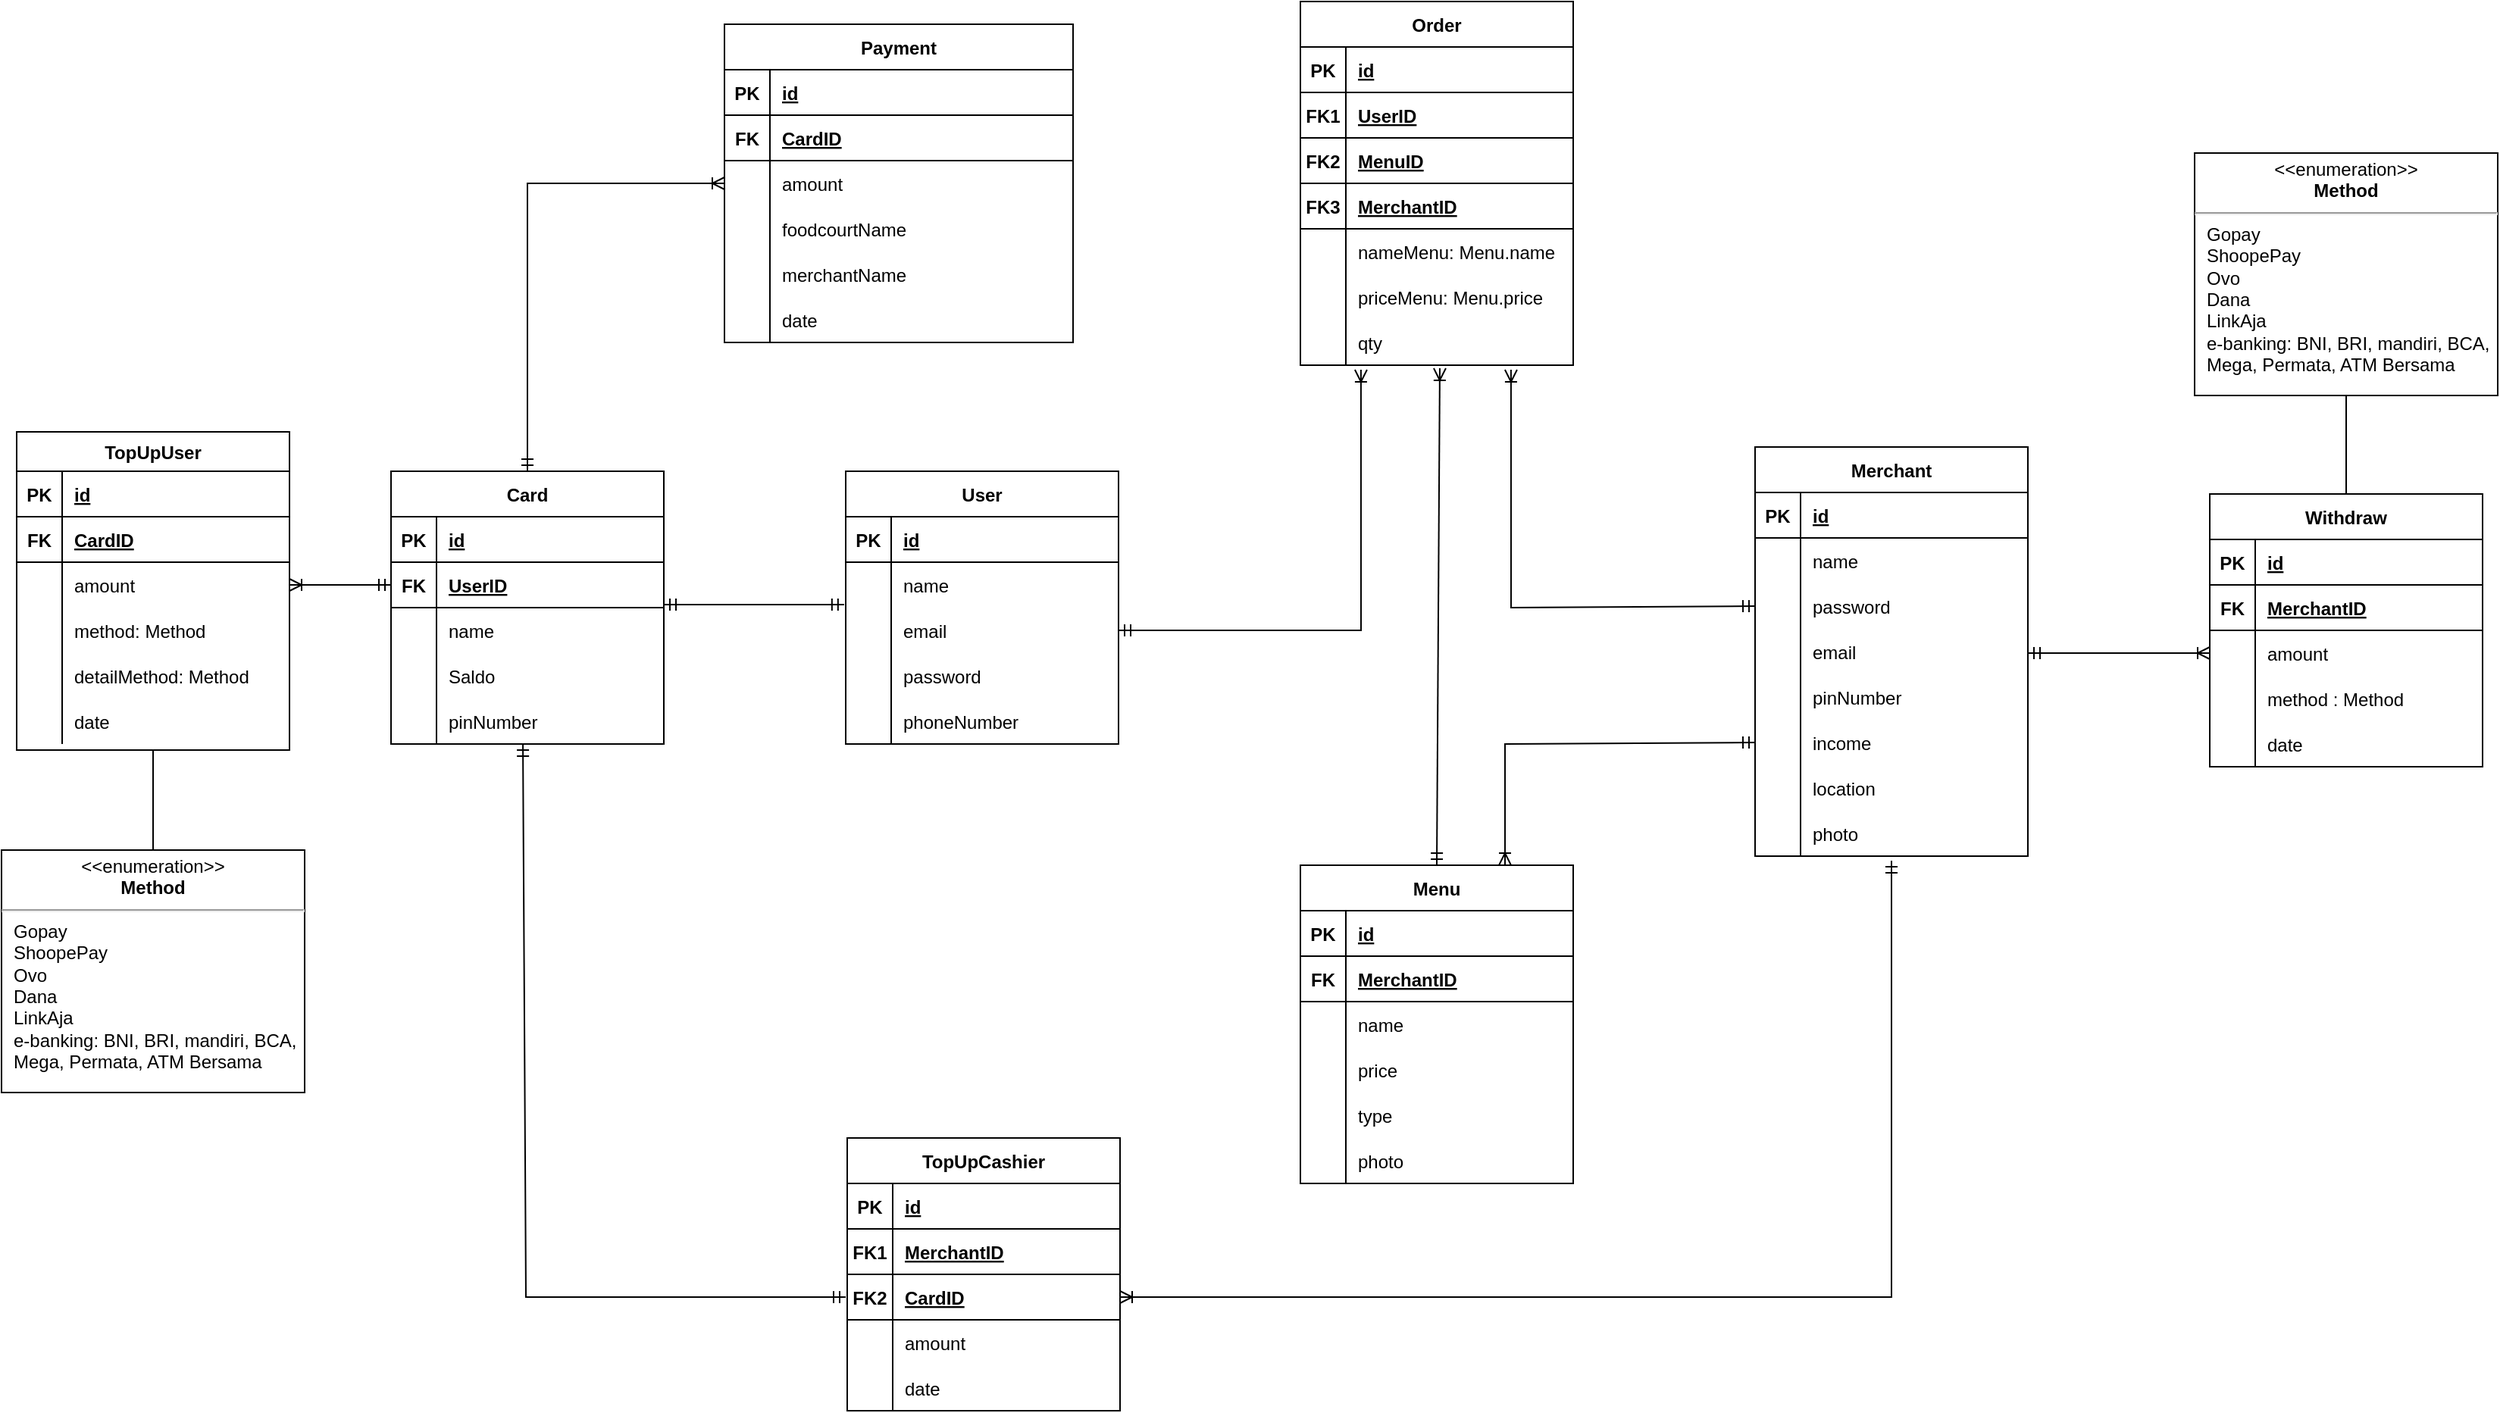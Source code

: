 <mxfile version="20.3.0" type="device"><diagram id="R2lEEEUBdFMjLlhIrx00" name="erd"><mxGraphModel dx="868" dy="1668" grid="1" gridSize="10" guides="1" tooltips="1" connect="1" arrows="1" fold="1" page="1" pageScale="1" pageWidth="850" pageHeight="1100" math="0" shadow="0" extFonts="Permanent Marker^https://fonts.googleapis.com/css?family=Permanent+Marker"><root><mxCell id="0"/><mxCell id="1" parent="0"/><mxCell id="FqCmhWOtI6CmxMC9I2Kz-1" value="Card" style="shape=table;startSize=30;container=1;collapsible=1;childLayout=tableLayout;fixedRows=1;rowLines=0;fontStyle=1;align=center;resizeLast=1;" parent="1" vertex="1"><mxGeometry x="390" y="190" width="180" height="180" as="geometry"/></mxCell><mxCell id="FqCmhWOtI6CmxMC9I2Kz-2" value="" style="shape=tableRow;horizontal=0;startSize=0;swimlaneHead=0;swimlaneBody=0;fillColor=none;collapsible=0;dropTarget=0;points=[[0,0.5],[1,0.5]];portConstraint=eastwest;top=0;left=0;right=0;bottom=1;" parent="FqCmhWOtI6CmxMC9I2Kz-1" vertex="1"><mxGeometry y="30" width="180" height="30" as="geometry"/></mxCell><mxCell id="FqCmhWOtI6CmxMC9I2Kz-3" value="PK" style="shape=partialRectangle;connectable=0;fillColor=none;top=0;left=0;bottom=0;right=0;fontStyle=1;overflow=hidden;" parent="FqCmhWOtI6CmxMC9I2Kz-2" vertex="1"><mxGeometry width="30" height="30" as="geometry"><mxRectangle width="30" height="30" as="alternateBounds"/></mxGeometry></mxCell><mxCell id="FqCmhWOtI6CmxMC9I2Kz-4" value="id" style="shape=partialRectangle;connectable=0;fillColor=none;top=0;left=0;bottom=0;right=0;align=left;spacingLeft=6;fontStyle=5;overflow=hidden;" parent="FqCmhWOtI6CmxMC9I2Kz-2" vertex="1"><mxGeometry x="30" width="150" height="30" as="geometry"><mxRectangle width="150" height="30" as="alternateBounds"/></mxGeometry></mxCell><mxCell id="FqCmhWOtI6CmxMC9I2Kz-14" value="" style="shape=tableRow;horizontal=0;startSize=0;swimlaneHead=0;swimlaneBody=0;fillColor=none;collapsible=0;dropTarget=0;points=[[0,0.5],[1,0.5]];portConstraint=eastwest;top=0;left=0;right=0;bottom=1;" parent="FqCmhWOtI6CmxMC9I2Kz-1" vertex="1"><mxGeometry y="60" width="180" height="30" as="geometry"/></mxCell><mxCell id="FqCmhWOtI6CmxMC9I2Kz-15" value="FK" style="shape=partialRectangle;connectable=0;fillColor=none;top=0;left=0;bottom=0;right=0;fontStyle=1;overflow=hidden;" parent="FqCmhWOtI6CmxMC9I2Kz-14" vertex="1"><mxGeometry width="30" height="30" as="geometry"><mxRectangle width="30" height="30" as="alternateBounds"/></mxGeometry></mxCell><mxCell id="FqCmhWOtI6CmxMC9I2Kz-16" value="UserID" style="shape=partialRectangle;connectable=0;fillColor=none;top=0;left=0;bottom=0;right=0;align=left;spacingLeft=6;fontStyle=5;overflow=hidden;" parent="FqCmhWOtI6CmxMC9I2Kz-14" vertex="1"><mxGeometry x="30" width="150" height="30" as="geometry"><mxRectangle width="150" height="30" as="alternateBounds"/></mxGeometry></mxCell><mxCell id="FqCmhWOtI6CmxMC9I2Kz-5" value="" style="shape=tableRow;horizontal=0;startSize=0;swimlaneHead=0;swimlaneBody=0;fillColor=none;collapsible=0;dropTarget=0;points=[[0,0.5],[1,0.5]];portConstraint=eastwest;top=0;left=0;right=0;bottom=0;" parent="FqCmhWOtI6CmxMC9I2Kz-1" vertex="1"><mxGeometry y="90" width="180" height="30" as="geometry"/></mxCell><mxCell id="FqCmhWOtI6CmxMC9I2Kz-6" value="" style="shape=partialRectangle;connectable=0;fillColor=none;top=0;left=0;bottom=0;right=0;editable=1;overflow=hidden;" parent="FqCmhWOtI6CmxMC9I2Kz-5" vertex="1"><mxGeometry width="30" height="30" as="geometry"><mxRectangle width="30" height="30" as="alternateBounds"/></mxGeometry></mxCell><mxCell id="FqCmhWOtI6CmxMC9I2Kz-7" value="name" style="shape=partialRectangle;connectable=0;fillColor=none;top=0;left=0;bottom=0;right=0;align=left;spacingLeft=6;overflow=hidden;" parent="FqCmhWOtI6CmxMC9I2Kz-5" vertex="1"><mxGeometry x="30" width="150" height="30" as="geometry"><mxRectangle width="150" height="30" as="alternateBounds"/></mxGeometry></mxCell><mxCell id="FqCmhWOtI6CmxMC9I2Kz-8" value="" style="shape=tableRow;horizontal=0;startSize=0;swimlaneHead=0;swimlaneBody=0;fillColor=none;collapsible=0;dropTarget=0;points=[[0,0.5],[1,0.5]];portConstraint=eastwest;top=0;left=0;right=0;bottom=0;" parent="FqCmhWOtI6CmxMC9I2Kz-1" vertex="1"><mxGeometry y="120" width="180" height="30" as="geometry"/></mxCell><mxCell id="FqCmhWOtI6CmxMC9I2Kz-9" value="" style="shape=partialRectangle;connectable=0;fillColor=none;top=0;left=0;bottom=0;right=0;editable=1;overflow=hidden;" parent="FqCmhWOtI6CmxMC9I2Kz-8" vertex="1"><mxGeometry width="30" height="30" as="geometry"><mxRectangle width="30" height="30" as="alternateBounds"/></mxGeometry></mxCell><mxCell id="FqCmhWOtI6CmxMC9I2Kz-10" value="Saldo" style="shape=partialRectangle;connectable=0;fillColor=none;top=0;left=0;bottom=0;right=0;align=left;spacingLeft=6;overflow=hidden;" parent="FqCmhWOtI6CmxMC9I2Kz-8" vertex="1"><mxGeometry x="30" width="150" height="30" as="geometry"><mxRectangle width="150" height="30" as="alternateBounds"/></mxGeometry></mxCell><mxCell id="FqCmhWOtI6CmxMC9I2Kz-11" value="" style="shape=tableRow;horizontal=0;startSize=0;swimlaneHead=0;swimlaneBody=0;fillColor=none;collapsible=0;dropTarget=0;points=[[0,0.5],[1,0.5]];portConstraint=eastwest;top=0;left=0;right=0;bottom=0;" parent="FqCmhWOtI6CmxMC9I2Kz-1" vertex="1"><mxGeometry y="150" width="180" height="30" as="geometry"/></mxCell><mxCell id="FqCmhWOtI6CmxMC9I2Kz-12" value="" style="shape=partialRectangle;connectable=0;fillColor=none;top=0;left=0;bottom=0;right=0;editable=1;overflow=hidden;" parent="FqCmhWOtI6CmxMC9I2Kz-11" vertex="1"><mxGeometry width="30" height="30" as="geometry"><mxRectangle width="30" height="30" as="alternateBounds"/></mxGeometry></mxCell><mxCell id="FqCmhWOtI6CmxMC9I2Kz-13" value="pinNumber" style="shape=partialRectangle;connectable=0;fillColor=none;top=0;left=0;bottom=0;right=0;align=left;spacingLeft=6;overflow=hidden;" parent="FqCmhWOtI6CmxMC9I2Kz-11" vertex="1"><mxGeometry x="30" width="150" height="30" as="geometry"><mxRectangle width="150" height="30" as="alternateBounds"/></mxGeometry></mxCell><mxCell id="FqCmhWOtI6CmxMC9I2Kz-17" value="User" style="shape=table;startSize=30;container=1;collapsible=1;childLayout=tableLayout;fixedRows=1;rowLines=0;fontStyle=1;align=center;resizeLast=1;" parent="1" vertex="1"><mxGeometry x="690" y="190" width="180" height="180" as="geometry"/></mxCell><mxCell id="FqCmhWOtI6CmxMC9I2Kz-18" value="" style="shape=tableRow;horizontal=0;startSize=0;swimlaneHead=0;swimlaneBody=0;fillColor=none;collapsible=0;dropTarget=0;points=[[0,0.5],[1,0.5]];portConstraint=eastwest;top=0;left=0;right=0;bottom=1;" parent="FqCmhWOtI6CmxMC9I2Kz-17" vertex="1"><mxGeometry y="30" width="180" height="30" as="geometry"/></mxCell><mxCell id="FqCmhWOtI6CmxMC9I2Kz-19" value="PK" style="shape=partialRectangle;connectable=0;fillColor=none;top=0;left=0;bottom=0;right=0;fontStyle=1;overflow=hidden;" parent="FqCmhWOtI6CmxMC9I2Kz-18" vertex="1"><mxGeometry width="30" height="30" as="geometry"><mxRectangle width="30" height="30" as="alternateBounds"/></mxGeometry></mxCell><mxCell id="FqCmhWOtI6CmxMC9I2Kz-20" value="id" style="shape=partialRectangle;connectable=0;fillColor=none;top=0;left=0;bottom=0;right=0;align=left;spacingLeft=6;fontStyle=5;overflow=hidden;" parent="FqCmhWOtI6CmxMC9I2Kz-18" vertex="1"><mxGeometry x="30" width="150" height="30" as="geometry"><mxRectangle width="150" height="30" as="alternateBounds"/></mxGeometry></mxCell><mxCell id="FqCmhWOtI6CmxMC9I2Kz-21" value="" style="shape=tableRow;horizontal=0;startSize=0;swimlaneHead=0;swimlaneBody=0;fillColor=none;collapsible=0;dropTarget=0;points=[[0,0.5],[1,0.5]];portConstraint=eastwest;top=0;left=0;right=0;bottom=0;" parent="FqCmhWOtI6CmxMC9I2Kz-17" vertex="1"><mxGeometry y="60" width="180" height="30" as="geometry"/></mxCell><mxCell id="FqCmhWOtI6CmxMC9I2Kz-22" value="" style="shape=partialRectangle;connectable=0;fillColor=none;top=0;left=0;bottom=0;right=0;editable=1;overflow=hidden;" parent="FqCmhWOtI6CmxMC9I2Kz-21" vertex="1"><mxGeometry width="30" height="30" as="geometry"><mxRectangle width="30" height="30" as="alternateBounds"/></mxGeometry></mxCell><mxCell id="FqCmhWOtI6CmxMC9I2Kz-23" value="name" style="shape=partialRectangle;connectable=0;fillColor=none;top=0;left=0;bottom=0;right=0;align=left;spacingLeft=6;overflow=hidden;" parent="FqCmhWOtI6CmxMC9I2Kz-21" vertex="1"><mxGeometry x="30" width="150" height="30" as="geometry"><mxRectangle width="150" height="30" as="alternateBounds"/></mxGeometry></mxCell><mxCell id="FqCmhWOtI6CmxMC9I2Kz-24" value="" style="shape=tableRow;horizontal=0;startSize=0;swimlaneHead=0;swimlaneBody=0;fillColor=none;collapsible=0;dropTarget=0;points=[[0,0.5],[1,0.5]];portConstraint=eastwest;top=0;left=0;right=0;bottom=0;" parent="FqCmhWOtI6CmxMC9I2Kz-17" vertex="1"><mxGeometry y="90" width="180" height="30" as="geometry"/></mxCell><mxCell id="FqCmhWOtI6CmxMC9I2Kz-25" value="" style="shape=partialRectangle;connectable=0;fillColor=none;top=0;left=0;bottom=0;right=0;editable=1;overflow=hidden;" parent="FqCmhWOtI6CmxMC9I2Kz-24" vertex="1"><mxGeometry width="30" height="30" as="geometry"><mxRectangle width="30" height="30" as="alternateBounds"/></mxGeometry></mxCell><mxCell id="FqCmhWOtI6CmxMC9I2Kz-26" value="email" style="shape=partialRectangle;connectable=0;fillColor=none;top=0;left=0;bottom=0;right=0;align=left;spacingLeft=6;overflow=hidden;" parent="FqCmhWOtI6CmxMC9I2Kz-24" vertex="1"><mxGeometry x="30" width="150" height="30" as="geometry"><mxRectangle width="150" height="30" as="alternateBounds"/></mxGeometry></mxCell><mxCell id="FqCmhWOtI6CmxMC9I2Kz-27" value="" style="shape=tableRow;horizontal=0;startSize=0;swimlaneHead=0;swimlaneBody=0;fillColor=none;collapsible=0;dropTarget=0;points=[[0,0.5],[1,0.5]];portConstraint=eastwest;top=0;left=0;right=0;bottom=0;" parent="FqCmhWOtI6CmxMC9I2Kz-17" vertex="1"><mxGeometry y="120" width="180" height="30" as="geometry"/></mxCell><mxCell id="FqCmhWOtI6CmxMC9I2Kz-28" value="" style="shape=partialRectangle;connectable=0;fillColor=none;top=0;left=0;bottom=0;right=0;editable=1;overflow=hidden;" parent="FqCmhWOtI6CmxMC9I2Kz-27" vertex="1"><mxGeometry width="30" height="30" as="geometry"><mxRectangle width="30" height="30" as="alternateBounds"/></mxGeometry></mxCell><mxCell id="FqCmhWOtI6CmxMC9I2Kz-29" value="password" style="shape=partialRectangle;connectable=0;fillColor=none;top=0;left=0;bottom=0;right=0;align=left;spacingLeft=6;overflow=hidden;" parent="FqCmhWOtI6CmxMC9I2Kz-27" vertex="1"><mxGeometry x="30" width="150" height="30" as="geometry"><mxRectangle width="150" height="30" as="alternateBounds"/></mxGeometry></mxCell><mxCell id="FqCmhWOtI6CmxMC9I2Kz-30" value="" style="shape=tableRow;horizontal=0;startSize=0;swimlaneHead=0;swimlaneBody=0;fillColor=none;collapsible=0;dropTarget=0;points=[[0,0.5],[1,0.5]];portConstraint=eastwest;top=0;left=0;right=0;bottom=0;" parent="FqCmhWOtI6CmxMC9I2Kz-17" vertex="1"><mxGeometry y="150" width="180" height="30" as="geometry"/></mxCell><mxCell id="FqCmhWOtI6CmxMC9I2Kz-31" value="" style="shape=partialRectangle;connectable=0;fillColor=none;top=0;left=0;bottom=0;right=0;editable=1;overflow=hidden;" parent="FqCmhWOtI6CmxMC9I2Kz-30" vertex="1"><mxGeometry width="30" height="30" as="geometry"><mxRectangle width="30" height="30" as="alternateBounds"/></mxGeometry></mxCell><mxCell id="FqCmhWOtI6CmxMC9I2Kz-32" value="phoneNumber" style="shape=partialRectangle;connectable=0;fillColor=none;top=0;left=0;bottom=0;right=0;align=left;spacingLeft=6;overflow=hidden;" parent="FqCmhWOtI6CmxMC9I2Kz-30" vertex="1"><mxGeometry x="30" width="150" height="30" as="geometry"><mxRectangle width="150" height="30" as="alternateBounds"/></mxGeometry></mxCell><mxCell id="FqCmhWOtI6CmxMC9I2Kz-33" value="TopUpUser" style="shape=table;startSize=26;container=1;collapsible=1;childLayout=tableLayout;fixedRows=1;rowLines=0;fontStyle=1;align=center;resizeLast=1;" parent="1" vertex="1"><mxGeometry x="143" y="164" width="180" height="210" as="geometry"/></mxCell><mxCell id="FqCmhWOtI6CmxMC9I2Kz-34" value="" style="shape=tableRow;horizontal=0;startSize=0;swimlaneHead=0;swimlaneBody=0;fillColor=none;collapsible=0;dropTarget=0;points=[[0,0.5],[1,0.5]];portConstraint=eastwest;top=0;left=0;right=0;bottom=1;" parent="FqCmhWOtI6CmxMC9I2Kz-33" vertex="1"><mxGeometry y="26" width="180" height="30" as="geometry"/></mxCell><mxCell id="FqCmhWOtI6CmxMC9I2Kz-35" value="PK" style="shape=partialRectangle;connectable=0;fillColor=none;top=0;left=0;bottom=0;right=0;fontStyle=1;overflow=hidden;" parent="FqCmhWOtI6CmxMC9I2Kz-34" vertex="1"><mxGeometry width="30" height="30" as="geometry"><mxRectangle width="30" height="30" as="alternateBounds"/></mxGeometry></mxCell><mxCell id="FqCmhWOtI6CmxMC9I2Kz-36" value="id" style="shape=partialRectangle;connectable=0;fillColor=none;top=0;left=0;bottom=0;right=0;align=left;spacingLeft=6;fontStyle=5;overflow=hidden;" parent="FqCmhWOtI6CmxMC9I2Kz-34" vertex="1"><mxGeometry x="30" width="150" height="30" as="geometry"><mxRectangle width="150" height="30" as="alternateBounds"/></mxGeometry></mxCell><mxCell id="FqCmhWOtI6CmxMC9I2Kz-37" value="" style="shape=tableRow;horizontal=0;startSize=0;swimlaneHead=0;swimlaneBody=0;fillColor=none;collapsible=0;dropTarget=0;points=[[0,0.5],[1,0.5]];portConstraint=eastwest;top=0;left=0;right=0;bottom=1;" parent="FqCmhWOtI6CmxMC9I2Kz-33" vertex="1"><mxGeometry y="56" width="180" height="30" as="geometry"/></mxCell><mxCell id="FqCmhWOtI6CmxMC9I2Kz-38" value="FK" style="shape=partialRectangle;connectable=0;fillColor=none;top=0;left=0;bottom=0;right=0;fontStyle=1;overflow=hidden;" parent="FqCmhWOtI6CmxMC9I2Kz-37" vertex="1"><mxGeometry width="30" height="30" as="geometry"><mxRectangle width="30" height="30" as="alternateBounds"/></mxGeometry></mxCell><mxCell id="FqCmhWOtI6CmxMC9I2Kz-39" value="CardID" style="shape=partialRectangle;connectable=0;fillColor=none;top=0;left=0;bottom=0;right=0;align=left;spacingLeft=6;fontStyle=5;overflow=hidden;" parent="FqCmhWOtI6CmxMC9I2Kz-37" vertex="1"><mxGeometry x="30" width="150" height="30" as="geometry"><mxRectangle width="150" height="30" as="alternateBounds"/></mxGeometry></mxCell><mxCell id="FqCmhWOtI6CmxMC9I2Kz-40" value="" style="shape=tableRow;horizontal=0;startSize=0;swimlaneHead=0;swimlaneBody=0;fillColor=none;collapsible=0;dropTarget=0;points=[[0,0.5],[1,0.5]];portConstraint=eastwest;top=0;left=0;right=0;bottom=0;" parent="FqCmhWOtI6CmxMC9I2Kz-33" vertex="1"><mxGeometry y="86" width="180" height="30" as="geometry"/></mxCell><mxCell id="FqCmhWOtI6CmxMC9I2Kz-41" value="" style="shape=partialRectangle;connectable=0;fillColor=none;top=0;left=0;bottom=0;right=0;editable=1;overflow=hidden;" parent="FqCmhWOtI6CmxMC9I2Kz-40" vertex="1"><mxGeometry width="30" height="30" as="geometry"><mxRectangle width="30" height="30" as="alternateBounds"/></mxGeometry></mxCell><mxCell id="FqCmhWOtI6CmxMC9I2Kz-42" value="amount" style="shape=partialRectangle;connectable=0;fillColor=none;top=0;left=0;bottom=0;right=0;align=left;spacingLeft=6;overflow=hidden;" parent="FqCmhWOtI6CmxMC9I2Kz-40" vertex="1"><mxGeometry x="30" width="150" height="30" as="geometry"><mxRectangle width="150" height="30" as="alternateBounds"/></mxGeometry></mxCell><mxCell id="FqCmhWOtI6CmxMC9I2Kz-43" value="" style="shape=tableRow;horizontal=0;startSize=0;swimlaneHead=0;swimlaneBody=0;fillColor=none;collapsible=0;dropTarget=0;points=[[0,0.5],[1,0.5]];portConstraint=eastwest;top=0;left=0;right=0;bottom=0;" parent="FqCmhWOtI6CmxMC9I2Kz-33" vertex="1"><mxGeometry y="116" width="180" height="30" as="geometry"/></mxCell><mxCell id="FqCmhWOtI6CmxMC9I2Kz-44" value="" style="shape=partialRectangle;connectable=0;fillColor=none;top=0;left=0;bottom=0;right=0;editable=1;overflow=hidden;" parent="FqCmhWOtI6CmxMC9I2Kz-43" vertex="1"><mxGeometry width="30" height="30" as="geometry"><mxRectangle width="30" height="30" as="alternateBounds"/></mxGeometry></mxCell><mxCell id="FqCmhWOtI6CmxMC9I2Kz-45" value="method: Method" style="shape=partialRectangle;connectable=0;fillColor=none;top=0;left=0;bottom=0;right=0;align=left;spacingLeft=6;overflow=hidden;" parent="FqCmhWOtI6CmxMC9I2Kz-43" vertex="1"><mxGeometry x="30" width="150" height="30" as="geometry"><mxRectangle width="150" height="30" as="alternateBounds"/></mxGeometry></mxCell><mxCell id="FqCmhWOtI6CmxMC9I2Kz-46" value="" style="shape=tableRow;horizontal=0;startSize=0;swimlaneHead=0;swimlaneBody=0;fillColor=none;collapsible=0;dropTarget=0;points=[[0,0.5],[1,0.5]];portConstraint=eastwest;top=0;left=0;right=0;bottom=0;" parent="FqCmhWOtI6CmxMC9I2Kz-33" vertex="1"><mxGeometry y="146" width="180" height="30" as="geometry"/></mxCell><mxCell id="FqCmhWOtI6CmxMC9I2Kz-47" value="" style="shape=partialRectangle;connectable=0;fillColor=none;top=0;left=0;bottom=0;right=0;editable=1;overflow=hidden;" parent="FqCmhWOtI6CmxMC9I2Kz-46" vertex="1"><mxGeometry width="30" height="30" as="geometry"><mxRectangle width="30" height="30" as="alternateBounds"/></mxGeometry></mxCell><mxCell id="FqCmhWOtI6CmxMC9I2Kz-48" value="detailMethod: Method" style="shape=partialRectangle;connectable=0;fillColor=none;top=0;left=0;bottom=0;right=0;align=left;spacingLeft=6;overflow=hidden;" parent="FqCmhWOtI6CmxMC9I2Kz-46" vertex="1"><mxGeometry x="30" width="150" height="30" as="geometry"><mxRectangle width="150" height="30" as="alternateBounds"/></mxGeometry></mxCell><mxCell id="FqCmhWOtI6CmxMC9I2Kz-49" value="" style="shape=tableRow;horizontal=0;startSize=0;swimlaneHead=0;swimlaneBody=0;fillColor=none;collapsible=0;dropTarget=0;points=[[0,0.5],[1,0.5]];portConstraint=eastwest;top=0;left=0;right=0;bottom=0;" parent="FqCmhWOtI6CmxMC9I2Kz-33" vertex="1"><mxGeometry y="176" width="180" height="30" as="geometry"/></mxCell><mxCell id="FqCmhWOtI6CmxMC9I2Kz-50" value="" style="shape=partialRectangle;connectable=0;fillColor=none;top=0;left=0;bottom=0;right=0;editable=1;overflow=hidden;" parent="FqCmhWOtI6CmxMC9I2Kz-49" vertex="1"><mxGeometry width="30" height="30" as="geometry"><mxRectangle width="30" height="30" as="alternateBounds"/></mxGeometry></mxCell><mxCell id="FqCmhWOtI6CmxMC9I2Kz-51" value="date" style="shape=partialRectangle;connectable=0;fillColor=none;top=0;left=0;bottom=0;right=0;align=left;spacingLeft=6;overflow=hidden;" parent="FqCmhWOtI6CmxMC9I2Kz-49" vertex="1"><mxGeometry x="30" width="150" height="30" as="geometry"><mxRectangle width="150" height="30" as="alternateBounds"/></mxGeometry></mxCell><mxCell id="FqCmhWOtI6CmxMC9I2Kz-52" value="Payment" style="shape=table;startSize=30;container=1;collapsible=1;childLayout=tableLayout;fixedRows=1;rowLines=0;fontStyle=1;align=center;resizeLast=1;" parent="1" vertex="1"><mxGeometry x="610" y="-105" width="230" height="210" as="geometry"/></mxCell><mxCell id="FqCmhWOtI6CmxMC9I2Kz-53" value="" style="shape=tableRow;horizontal=0;startSize=0;swimlaneHead=0;swimlaneBody=0;fillColor=none;collapsible=0;dropTarget=0;points=[[0,0.5],[1,0.5]];portConstraint=eastwest;top=0;left=0;right=0;bottom=1;" parent="FqCmhWOtI6CmxMC9I2Kz-52" vertex="1"><mxGeometry y="30" width="230" height="30" as="geometry"/></mxCell><mxCell id="FqCmhWOtI6CmxMC9I2Kz-54" value="PK" style="shape=partialRectangle;connectable=0;fillColor=none;top=0;left=0;bottom=0;right=0;fontStyle=1;overflow=hidden;" parent="FqCmhWOtI6CmxMC9I2Kz-53" vertex="1"><mxGeometry width="30" height="30" as="geometry"><mxRectangle width="30" height="30" as="alternateBounds"/></mxGeometry></mxCell><mxCell id="FqCmhWOtI6CmxMC9I2Kz-55" value="id" style="shape=partialRectangle;connectable=0;fillColor=none;top=0;left=0;bottom=0;right=0;align=left;spacingLeft=6;fontStyle=5;overflow=hidden;" parent="FqCmhWOtI6CmxMC9I2Kz-53" vertex="1"><mxGeometry x="30" width="200" height="30" as="geometry"><mxRectangle width="200" height="30" as="alternateBounds"/></mxGeometry></mxCell><mxCell id="FqCmhWOtI6CmxMC9I2Kz-56" value="" style="shape=tableRow;horizontal=0;startSize=0;swimlaneHead=0;swimlaneBody=0;fillColor=none;collapsible=0;dropTarget=0;points=[[0,0.5],[1,0.5]];portConstraint=eastwest;top=0;left=0;right=0;bottom=1;" parent="FqCmhWOtI6CmxMC9I2Kz-52" vertex="1"><mxGeometry y="60" width="230" height="30" as="geometry"/></mxCell><mxCell id="FqCmhWOtI6CmxMC9I2Kz-57" value="FK" style="shape=partialRectangle;connectable=0;fillColor=none;top=0;left=0;bottom=0;right=0;fontStyle=1;overflow=hidden;" parent="FqCmhWOtI6CmxMC9I2Kz-56" vertex="1"><mxGeometry width="30" height="30" as="geometry"><mxRectangle width="30" height="30" as="alternateBounds"/></mxGeometry></mxCell><mxCell id="FqCmhWOtI6CmxMC9I2Kz-58" value="CardID" style="shape=partialRectangle;connectable=0;fillColor=none;top=0;left=0;bottom=0;right=0;align=left;spacingLeft=6;fontStyle=5;overflow=hidden;" parent="FqCmhWOtI6CmxMC9I2Kz-56" vertex="1"><mxGeometry x="30" width="200" height="30" as="geometry"><mxRectangle width="200" height="30" as="alternateBounds"/></mxGeometry></mxCell><mxCell id="FqCmhWOtI6CmxMC9I2Kz-59" value="" style="shape=tableRow;horizontal=0;startSize=0;swimlaneHead=0;swimlaneBody=0;fillColor=none;collapsible=0;dropTarget=0;points=[[0,0.5],[1,0.5]];portConstraint=eastwest;top=0;left=0;right=0;bottom=0;" parent="FqCmhWOtI6CmxMC9I2Kz-52" vertex="1"><mxGeometry y="90" width="230" height="30" as="geometry"/></mxCell><mxCell id="FqCmhWOtI6CmxMC9I2Kz-60" value="" style="shape=partialRectangle;connectable=0;fillColor=none;top=0;left=0;bottom=0;right=0;editable=1;overflow=hidden;" parent="FqCmhWOtI6CmxMC9I2Kz-59" vertex="1"><mxGeometry width="30" height="30" as="geometry"><mxRectangle width="30" height="30" as="alternateBounds"/></mxGeometry></mxCell><mxCell id="FqCmhWOtI6CmxMC9I2Kz-61" value="amount" style="shape=partialRectangle;connectable=0;fillColor=none;top=0;left=0;bottom=0;right=0;align=left;spacingLeft=6;overflow=hidden;" parent="FqCmhWOtI6CmxMC9I2Kz-59" vertex="1"><mxGeometry x="30" width="200" height="30" as="geometry"><mxRectangle width="200" height="30" as="alternateBounds"/></mxGeometry></mxCell><mxCell id="FqCmhWOtI6CmxMC9I2Kz-62" value="" style="shape=tableRow;horizontal=0;startSize=0;swimlaneHead=0;swimlaneBody=0;fillColor=none;collapsible=0;dropTarget=0;points=[[0,0.5],[1,0.5]];portConstraint=eastwest;top=0;left=0;right=0;bottom=0;" parent="FqCmhWOtI6CmxMC9I2Kz-52" vertex="1"><mxGeometry y="120" width="230" height="30" as="geometry"/></mxCell><mxCell id="FqCmhWOtI6CmxMC9I2Kz-63" value="" style="shape=partialRectangle;connectable=0;fillColor=none;top=0;left=0;bottom=0;right=0;editable=1;overflow=hidden;" parent="FqCmhWOtI6CmxMC9I2Kz-62" vertex="1"><mxGeometry width="30" height="30" as="geometry"><mxRectangle width="30" height="30" as="alternateBounds"/></mxGeometry></mxCell><mxCell id="FqCmhWOtI6CmxMC9I2Kz-64" value="foodcourtName" style="shape=partialRectangle;connectable=0;fillColor=none;top=0;left=0;bottom=0;right=0;align=left;spacingLeft=6;overflow=hidden;" parent="FqCmhWOtI6CmxMC9I2Kz-62" vertex="1"><mxGeometry x="30" width="200" height="30" as="geometry"><mxRectangle width="200" height="30" as="alternateBounds"/></mxGeometry></mxCell><mxCell id="FqCmhWOtI6CmxMC9I2Kz-65" value="" style="shape=tableRow;horizontal=0;startSize=0;swimlaneHead=0;swimlaneBody=0;fillColor=none;collapsible=0;dropTarget=0;points=[[0,0.5],[1,0.5]];portConstraint=eastwest;top=0;left=0;right=0;bottom=0;" parent="FqCmhWOtI6CmxMC9I2Kz-52" vertex="1"><mxGeometry y="150" width="230" height="30" as="geometry"/></mxCell><mxCell id="FqCmhWOtI6CmxMC9I2Kz-66" value="" style="shape=partialRectangle;connectable=0;fillColor=none;top=0;left=0;bottom=0;right=0;editable=1;overflow=hidden;" parent="FqCmhWOtI6CmxMC9I2Kz-65" vertex="1"><mxGeometry width="30" height="30" as="geometry"><mxRectangle width="30" height="30" as="alternateBounds"/></mxGeometry></mxCell><mxCell id="FqCmhWOtI6CmxMC9I2Kz-67" value="merchantName" style="shape=partialRectangle;connectable=0;fillColor=none;top=0;left=0;bottom=0;right=0;align=left;spacingLeft=6;overflow=hidden;" parent="FqCmhWOtI6CmxMC9I2Kz-65" vertex="1"><mxGeometry x="30" width="200" height="30" as="geometry"><mxRectangle width="200" height="30" as="alternateBounds"/></mxGeometry></mxCell><mxCell id="FqCmhWOtI6CmxMC9I2Kz-71" value="" style="shape=tableRow;horizontal=0;startSize=0;swimlaneHead=0;swimlaneBody=0;fillColor=none;collapsible=0;dropTarget=0;points=[[0,0.5],[1,0.5]];portConstraint=eastwest;top=0;left=0;right=0;bottom=0;" parent="FqCmhWOtI6CmxMC9I2Kz-52" vertex="1"><mxGeometry y="180" width="230" height="30" as="geometry"/></mxCell><mxCell id="FqCmhWOtI6CmxMC9I2Kz-72" value="" style="shape=partialRectangle;connectable=0;fillColor=none;top=0;left=0;bottom=0;right=0;editable=1;overflow=hidden;" parent="FqCmhWOtI6CmxMC9I2Kz-71" vertex="1"><mxGeometry width="30" height="30" as="geometry"><mxRectangle width="30" height="30" as="alternateBounds"/></mxGeometry></mxCell><mxCell id="FqCmhWOtI6CmxMC9I2Kz-73" value="date" style="shape=partialRectangle;connectable=0;fillColor=none;top=0;left=0;bottom=0;right=0;align=left;spacingLeft=6;overflow=hidden;" parent="FqCmhWOtI6CmxMC9I2Kz-71" vertex="1"><mxGeometry x="30" width="200" height="30" as="geometry"><mxRectangle width="200" height="30" as="alternateBounds"/></mxGeometry></mxCell><mxCell id="FqCmhWOtI6CmxMC9I2Kz-74" value="Menu" style="shape=table;startSize=30;container=1;collapsible=1;childLayout=tableLayout;fixedRows=1;rowLines=0;fontStyle=1;align=center;resizeLast=1;" parent="1" vertex="1"><mxGeometry x="990" y="450" width="180" height="210" as="geometry"/></mxCell><mxCell id="FqCmhWOtI6CmxMC9I2Kz-75" value="" style="shape=tableRow;horizontal=0;startSize=0;swimlaneHead=0;swimlaneBody=0;fillColor=none;collapsible=0;dropTarget=0;points=[[0,0.5],[1,0.5]];portConstraint=eastwest;top=0;left=0;right=0;bottom=1;" parent="FqCmhWOtI6CmxMC9I2Kz-74" vertex="1"><mxGeometry y="30" width="180" height="30" as="geometry"/></mxCell><mxCell id="FqCmhWOtI6CmxMC9I2Kz-76" value="PK" style="shape=partialRectangle;connectable=0;fillColor=none;top=0;left=0;bottom=0;right=0;fontStyle=1;overflow=hidden;" parent="FqCmhWOtI6CmxMC9I2Kz-75" vertex="1"><mxGeometry width="30" height="30" as="geometry"><mxRectangle width="30" height="30" as="alternateBounds"/></mxGeometry></mxCell><mxCell id="FqCmhWOtI6CmxMC9I2Kz-77" value="id" style="shape=partialRectangle;connectable=0;fillColor=none;top=0;left=0;bottom=0;right=0;align=left;spacingLeft=6;fontStyle=5;overflow=hidden;" parent="FqCmhWOtI6CmxMC9I2Kz-75" vertex="1"><mxGeometry x="30" width="150" height="30" as="geometry"><mxRectangle width="150" height="30" as="alternateBounds"/></mxGeometry></mxCell><mxCell id="FqCmhWOtI6CmxMC9I2Kz-78" value="" style="shape=tableRow;horizontal=0;startSize=0;swimlaneHead=0;swimlaneBody=0;fillColor=none;collapsible=0;dropTarget=0;points=[[0,0.5],[1,0.5]];portConstraint=eastwest;top=0;left=0;right=0;bottom=1;" parent="FqCmhWOtI6CmxMC9I2Kz-74" vertex="1"><mxGeometry y="60" width="180" height="30" as="geometry"/></mxCell><mxCell id="FqCmhWOtI6CmxMC9I2Kz-79" value="FK" style="shape=partialRectangle;connectable=0;fillColor=none;top=0;left=0;bottom=0;right=0;fontStyle=1;overflow=hidden;" parent="FqCmhWOtI6CmxMC9I2Kz-78" vertex="1"><mxGeometry width="30" height="30" as="geometry"><mxRectangle width="30" height="30" as="alternateBounds"/></mxGeometry></mxCell><mxCell id="FqCmhWOtI6CmxMC9I2Kz-80" value="MerchantID" style="shape=partialRectangle;connectable=0;fillColor=none;top=0;left=0;bottom=0;right=0;align=left;spacingLeft=6;fontStyle=5;overflow=hidden;" parent="FqCmhWOtI6CmxMC9I2Kz-78" vertex="1"><mxGeometry x="30" width="150" height="30" as="geometry"><mxRectangle width="150" height="30" as="alternateBounds"/></mxGeometry></mxCell><mxCell id="FqCmhWOtI6CmxMC9I2Kz-81" value="" style="shape=tableRow;horizontal=0;startSize=0;swimlaneHead=0;swimlaneBody=0;fillColor=none;collapsible=0;dropTarget=0;points=[[0,0.5],[1,0.5]];portConstraint=eastwest;top=0;left=0;right=0;bottom=0;" parent="FqCmhWOtI6CmxMC9I2Kz-74" vertex="1"><mxGeometry y="90" width="180" height="30" as="geometry"/></mxCell><mxCell id="FqCmhWOtI6CmxMC9I2Kz-82" value="" style="shape=partialRectangle;connectable=0;fillColor=none;top=0;left=0;bottom=0;right=0;editable=1;overflow=hidden;" parent="FqCmhWOtI6CmxMC9I2Kz-81" vertex="1"><mxGeometry width="30" height="30" as="geometry"><mxRectangle width="30" height="30" as="alternateBounds"/></mxGeometry></mxCell><mxCell id="FqCmhWOtI6CmxMC9I2Kz-83" value="name" style="shape=partialRectangle;connectable=0;fillColor=none;top=0;left=0;bottom=0;right=0;align=left;spacingLeft=6;overflow=hidden;" parent="FqCmhWOtI6CmxMC9I2Kz-81" vertex="1"><mxGeometry x="30" width="150" height="30" as="geometry"><mxRectangle width="150" height="30" as="alternateBounds"/></mxGeometry></mxCell><mxCell id="FqCmhWOtI6CmxMC9I2Kz-84" value="" style="shape=tableRow;horizontal=0;startSize=0;swimlaneHead=0;swimlaneBody=0;fillColor=none;collapsible=0;dropTarget=0;points=[[0,0.5],[1,0.5]];portConstraint=eastwest;top=0;left=0;right=0;bottom=0;" parent="FqCmhWOtI6CmxMC9I2Kz-74" vertex="1"><mxGeometry y="120" width="180" height="30" as="geometry"/></mxCell><mxCell id="FqCmhWOtI6CmxMC9I2Kz-85" value="" style="shape=partialRectangle;connectable=0;fillColor=none;top=0;left=0;bottom=0;right=0;editable=1;overflow=hidden;" parent="FqCmhWOtI6CmxMC9I2Kz-84" vertex="1"><mxGeometry width="30" height="30" as="geometry"><mxRectangle width="30" height="30" as="alternateBounds"/></mxGeometry></mxCell><mxCell id="FqCmhWOtI6CmxMC9I2Kz-86" value="price" style="shape=partialRectangle;connectable=0;fillColor=none;top=0;left=0;bottom=0;right=0;align=left;spacingLeft=6;overflow=hidden;" parent="FqCmhWOtI6CmxMC9I2Kz-84" vertex="1"><mxGeometry x="30" width="150" height="30" as="geometry"><mxRectangle width="150" height="30" as="alternateBounds"/></mxGeometry></mxCell><mxCell id="FqCmhWOtI6CmxMC9I2Kz-87" value="" style="shape=tableRow;horizontal=0;startSize=0;swimlaneHead=0;swimlaneBody=0;fillColor=none;collapsible=0;dropTarget=0;points=[[0,0.5],[1,0.5]];portConstraint=eastwest;top=0;left=0;right=0;bottom=0;" parent="FqCmhWOtI6CmxMC9I2Kz-74" vertex="1"><mxGeometry y="150" width="180" height="30" as="geometry"/></mxCell><mxCell id="FqCmhWOtI6CmxMC9I2Kz-88" value="" style="shape=partialRectangle;connectable=0;fillColor=none;top=0;left=0;bottom=0;right=0;editable=1;overflow=hidden;" parent="FqCmhWOtI6CmxMC9I2Kz-87" vertex="1"><mxGeometry width="30" height="30" as="geometry"><mxRectangle width="30" height="30" as="alternateBounds"/></mxGeometry></mxCell><mxCell id="FqCmhWOtI6CmxMC9I2Kz-89" value="type" style="shape=partialRectangle;connectable=0;fillColor=none;top=0;left=0;bottom=0;right=0;align=left;spacingLeft=6;overflow=hidden;" parent="FqCmhWOtI6CmxMC9I2Kz-87" vertex="1"><mxGeometry x="30" width="150" height="30" as="geometry"><mxRectangle width="150" height="30" as="alternateBounds"/></mxGeometry></mxCell><mxCell id="GYH3ZGPowPkrIrAVUJu4-1" value="" style="shape=tableRow;horizontal=0;startSize=0;swimlaneHead=0;swimlaneBody=0;fillColor=none;collapsible=0;dropTarget=0;points=[[0,0.5],[1,0.5]];portConstraint=eastwest;top=0;left=0;right=0;bottom=0;" parent="FqCmhWOtI6CmxMC9I2Kz-74" vertex="1"><mxGeometry y="180" width="180" height="30" as="geometry"/></mxCell><mxCell id="GYH3ZGPowPkrIrAVUJu4-2" value="" style="shape=partialRectangle;connectable=0;fillColor=none;top=0;left=0;bottom=0;right=0;editable=1;overflow=hidden;" parent="GYH3ZGPowPkrIrAVUJu4-1" vertex="1"><mxGeometry width="30" height="30" as="geometry"><mxRectangle width="30" height="30" as="alternateBounds"/></mxGeometry></mxCell><mxCell id="GYH3ZGPowPkrIrAVUJu4-3" value="photo" style="shape=partialRectangle;connectable=0;fillColor=none;top=0;left=0;bottom=0;right=0;align=left;spacingLeft=6;overflow=hidden;" parent="GYH3ZGPowPkrIrAVUJu4-1" vertex="1"><mxGeometry x="30" width="150" height="30" as="geometry"><mxRectangle width="150" height="30" as="alternateBounds"/></mxGeometry></mxCell><mxCell id="FqCmhWOtI6CmxMC9I2Kz-93" value="Order" style="shape=table;startSize=30;container=1;collapsible=1;childLayout=tableLayout;fixedRows=1;rowLines=0;fontStyle=1;align=center;resizeLast=1;" parent="1" vertex="1"><mxGeometry x="990" y="-120" width="180" height="240" as="geometry"/></mxCell><mxCell id="FqCmhWOtI6CmxMC9I2Kz-94" value="" style="shape=tableRow;horizontal=0;startSize=0;swimlaneHead=0;swimlaneBody=0;fillColor=none;collapsible=0;dropTarget=0;points=[[0,0.5],[1,0.5]];portConstraint=eastwest;top=0;left=0;right=0;bottom=1;" parent="FqCmhWOtI6CmxMC9I2Kz-93" vertex="1"><mxGeometry y="30" width="180" height="30" as="geometry"/></mxCell><mxCell id="FqCmhWOtI6CmxMC9I2Kz-95" value="PK" style="shape=partialRectangle;connectable=0;fillColor=none;top=0;left=0;bottom=0;right=0;fontStyle=1;overflow=hidden;" parent="FqCmhWOtI6CmxMC9I2Kz-94" vertex="1"><mxGeometry width="30" height="30" as="geometry"><mxRectangle width="30" height="30" as="alternateBounds"/></mxGeometry></mxCell><mxCell id="FqCmhWOtI6CmxMC9I2Kz-96" value="id" style="shape=partialRectangle;connectable=0;fillColor=none;top=0;left=0;bottom=0;right=0;align=left;spacingLeft=6;fontStyle=5;overflow=hidden;" parent="FqCmhWOtI6CmxMC9I2Kz-94" vertex="1"><mxGeometry x="30" width="150" height="30" as="geometry"><mxRectangle width="150" height="30" as="alternateBounds"/></mxGeometry></mxCell><mxCell id="2de8spkKU9QxAEtcT1sb-4" value="" style="shape=tableRow;horizontal=0;startSize=0;swimlaneHead=0;swimlaneBody=0;fillColor=none;collapsible=0;dropTarget=0;points=[[0,0.5],[1,0.5]];portConstraint=eastwest;top=0;left=0;right=0;bottom=1;" parent="FqCmhWOtI6CmxMC9I2Kz-93" vertex="1"><mxGeometry y="60" width="180" height="30" as="geometry"/></mxCell><mxCell id="2de8spkKU9QxAEtcT1sb-5" value="FK1" style="shape=partialRectangle;connectable=0;fillColor=none;top=0;left=0;bottom=0;right=0;fontStyle=1;overflow=hidden;" parent="2de8spkKU9QxAEtcT1sb-4" vertex="1"><mxGeometry width="30" height="30" as="geometry"><mxRectangle width="30" height="30" as="alternateBounds"/></mxGeometry></mxCell><mxCell id="2de8spkKU9QxAEtcT1sb-6" value="UserID" style="shape=partialRectangle;connectable=0;fillColor=none;top=0;left=0;bottom=0;right=0;align=left;spacingLeft=6;fontStyle=5;overflow=hidden;" parent="2de8spkKU9QxAEtcT1sb-4" vertex="1"><mxGeometry x="30" width="150" height="30" as="geometry"><mxRectangle width="150" height="30" as="alternateBounds"/></mxGeometry></mxCell><mxCell id="FqCmhWOtI6CmxMC9I2Kz-97" value="" style="shape=tableRow;horizontal=0;startSize=0;swimlaneHead=0;swimlaneBody=0;fillColor=none;collapsible=0;dropTarget=0;points=[[0,0.5],[1,0.5]];portConstraint=eastwest;top=0;left=0;right=0;bottom=1;" parent="FqCmhWOtI6CmxMC9I2Kz-93" vertex="1"><mxGeometry y="90" width="180" height="30" as="geometry"/></mxCell><mxCell id="FqCmhWOtI6CmxMC9I2Kz-98" value="FK2" style="shape=partialRectangle;connectable=0;fillColor=none;top=0;left=0;bottom=0;right=0;fontStyle=1;overflow=hidden;" parent="FqCmhWOtI6CmxMC9I2Kz-97" vertex="1"><mxGeometry width="30" height="30" as="geometry"><mxRectangle width="30" height="30" as="alternateBounds"/></mxGeometry></mxCell><mxCell id="FqCmhWOtI6CmxMC9I2Kz-99" value="MenuID" style="shape=partialRectangle;connectable=0;fillColor=none;top=0;left=0;bottom=0;right=0;align=left;spacingLeft=6;fontStyle=5;overflow=hidden;" parent="FqCmhWOtI6CmxMC9I2Kz-97" vertex="1"><mxGeometry x="30" width="150" height="30" as="geometry"><mxRectangle width="150" height="30" as="alternateBounds"/></mxGeometry></mxCell><mxCell id="2de8spkKU9QxAEtcT1sb-1" value="" style="shape=tableRow;horizontal=0;startSize=0;swimlaneHead=0;swimlaneBody=0;fillColor=none;collapsible=0;dropTarget=0;points=[[0,0.5],[1,0.5]];portConstraint=eastwest;top=0;left=0;right=0;bottom=1;" parent="FqCmhWOtI6CmxMC9I2Kz-93" vertex="1"><mxGeometry y="120" width="180" height="30" as="geometry"/></mxCell><mxCell id="2de8spkKU9QxAEtcT1sb-2" value="FK3" style="shape=partialRectangle;connectable=0;fillColor=none;top=0;left=0;bottom=0;right=0;fontStyle=1;overflow=hidden;" parent="2de8spkKU9QxAEtcT1sb-1" vertex="1"><mxGeometry width="30" height="30" as="geometry"><mxRectangle width="30" height="30" as="alternateBounds"/></mxGeometry></mxCell><mxCell id="2de8spkKU9QxAEtcT1sb-3" value="MerchantID" style="shape=partialRectangle;connectable=0;fillColor=none;top=0;left=0;bottom=0;right=0;align=left;spacingLeft=6;fontStyle=5;overflow=hidden;" parent="2de8spkKU9QxAEtcT1sb-1" vertex="1"><mxGeometry x="30" width="150" height="30" as="geometry"><mxRectangle width="150" height="30" as="alternateBounds"/></mxGeometry></mxCell><mxCell id="FqCmhWOtI6CmxMC9I2Kz-100" value="" style="shape=tableRow;horizontal=0;startSize=0;swimlaneHead=0;swimlaneBody=0;fillColor=none;collapsible=0;dropTarget=0;points=[[0,0.5],[1,0.5]];portConstraint=eastwest;top=0;left=0;right=0;bottom=0;" parent="FqCmhWOtI6CmxMC9I2Kz-93" vertex="1"><mxGeometry y="150" width="180" height="30" as="geometry"/></mxCell><mxCell id="FqCmhWOtI6CmxMC9I2Kz-101" value="" style="shape=partialRectangle;connectable=0;fillColor=none;top=0;left=0;bottom=0;right=0;editable=1;overflow=hidden;" parent="FqCmhWOtI6CmxMC9I2Kz-100" vertex="1"><mxGeometry width="30" height="30" as="geometry"><mxRectangle width="30" height="30" as="alternateBounds"/></mxGeometry></mxCell><mxCell id="FqCmhWOtI6CmxMC9I2Kz-102" value="nameMenu: Menu.name" style="shape=partialRectangle;connectable=0;fillColor=none;top=0;left=0;bottom=0;right=0;align=left;spacingLeft=6;overflow=hidden;" parent="FqCmhWOtI6CmxMC9I2Kz-100" vertex="1"><mxGeometry x="30" width="150" height="30" as="geometry"><mxRectangle width="150" height="30" as="alternateBounds"/></mxGeometry></mxCell><mxCell id="FqCmhWOtI6CmxMC9I2Kz-109" value="" style="shape=tableRow;horizontal=0;startSize=0;swimlaneHead=0;swimlaneBody=0;fillColor=none;collapsible=0;dropTarget=0;points=[[0,0.5],[1,0.5]];portConstraint=eastwest;top=0;left=0;right=0;bottom=0;" parent="FqCmhWOtI6CmxMC9I2Kz-93" vertex="1"><mxGeometry y="180" width="180" height="30" as="geometry"/></mxCell><mxCell id="FqCmhWOtI6CmxMC9I2Kz-110" value="" style="shape=partialRectangle;connectable=0;fillColor=none;top=0;left=0;bottom=0;right=0;editable=1;overflow=hidden;" parent="FqCmhWOtI6CmxMC9I2Kz-109" vertex="1"><mxGeometry width="30" height="30" as="geometry"><mxRectangle width="30" height="30" as="alternateBounds"/></mxGeometry></mxCell><mxCell id="FqCmhWOtI6CmxMC9I2Kz-111" value="priceMenu: Menu.price" style="shape=partialRectangle;connectable=0;fillColor=none;top=0;left=0;bottom=0;right=0;align=left;spacingLeft=6;overflow=hidden;" parent="FqCmhWOtI6CmxMC9I2Kz-109" vertex="1"><mxGeometry x="30" width="150" height="30" as="geometry"><mxRectangle width="150" height="30" as="alternateBounds"/></mxGeometry></mxCell><mxCell id="FqCmhWOtI6CmxMC9I2Kz-112" value="" style="shape=tableRow;horizontal=0;startSize=0;swimlaneHead=0;swimlaneBody=0;fillColor=none;collapsible=0;dropTarget=0;points=[[0,0.5],[1,0.5]];portConstraint=eastwest;top=0;left=0;right=0;bottom=0;" parent="FqCmhWOtI6CmxMC9I2Kz-93" vertex="1"><mxGeometry y="210" width="180" height="30" as="geometry"/></mxCell><mxCell id="FqCmhWOtI6CmxMC9I2Kz-113" value="" style="shape=partialRectangle;connectable=0;fillColor=none;top=0;left=0;bottom=0;right=0;editable=1;overflow=hidden;" parent="FqCmhWOtI6CmxMC9I2Kz-112" vertex="1"><mxGeometry width="30" height="30" as="geometry"><mxRectangle width="30" height="30" as="alternateBounds"/></mxGeometry></mxCell><mxCell id="FqCmhWOtI6CmxMC9I2Kz-114" value="qty" style="shape=partialRectangle;connectable=0;fillColor=none;top=0;left=0;bottom=0;right=0;align=left;spacingLeft=6;overflow=hidden;" parent="FqCmhWOtI6CmxMC9I2Kz-112" vertex="1"><mxGeometry x="30" width="150" height="30" as="geometry"><mxRectangle width="150" height="30" as="alternateBounds"/></mxGeometry></mxCell><mxCell id="FqCmhWOtI6CmxMC9I2Kz-115" value="Merchant" style="shape=table;startSize=30;container=1;collapsible=1;childLayout=tableLayout;fixedRows=1;rowLines=0;fontStyle=1;align=center;resizeLast=1;" parent="1" vertex="1"><mxGeometry x="1290" y="174" width="180" height="270" as="geometry"/></mxCell><mxCell id="FqCmhWOtI6CmxMC9I2Kz-116" value="" style="shape=tableRow;horizontal=0;startSize=0;swimlaneHead=0;swimlaneBody=0;fillColor=none;collapsible=0;dropTarget=0;points=[[0,0.5],[1,0.5]];portConstraint=eastwest;top=0;left=0;right=0;bottom=1;" parent="FqCmhWOtI6CmxMC9I2Kz-115" vertex="1"><mxGeometry y="30" width="180" height="30" as="geometry"/></mxCell><mxCell id="FqCmhWOtI6CmxMC9I2Kz-117" value="PK" style="shape=partialRectangle;connectable=0;fillColor=none;top=0;left=0;bottom=0;right=0;fontStyle=1;overflow=hidden;" parent="FqCmhWOtI6CmxMC9I2Kz-116" vertex="1"><mxGeometry width="30" height="30" as="geometry"><mxRectangle width="30" height="30" as="alternateBounds"/></mxGeometry></mxCell><mxCell id="FqCmhWOtI6CmxMC9I2Kz-118" value="id" style="shape=partialRectangle;connectable=0;fillColor=none;top=0;left=0;bottom=0;right=0;align=left;spacingLeft=6;fontStyle=5;overflow=hidden;" parent="FqCmhWOtI6CmxMC9I2Kz-116" vertex="1"><mxGeometry x="30" width="150" height="30" as="geometry"><mxRectangle width="150" height="30" as="alternateBounds"/></mxGeometry></mxCell><mxCell id="FqCmhWOtI6CmxMC9I2Kz-122" value="" style="shape=tableRow;horizontal=0;startSize=0;swimlaneHead=0;swimlaneBody=0;fillColor=none;collapsible=0;dropTarget=0;points=[[0,0.5],[1,0.5]];portConstraint=eastwest;top=0;left=0;right=0;bottom=0;" parent="FqCmhWOtI6CmxMC9I2Kz-115" vertex="1"><mxGeometry y="60" width="180" height="30" as="geometry"/></mxCell><mxCell id="FqCmhWOtI6CmxMC9I2Kz-123" value="" style="shape=partialRectangle;connectable=0;fillColor=none;top=0;left=0;bottom=0;right=0;editable=1;overflow=hidden;" parent="FqCmhWOtI6CmxMC9I2Kz-122" vertex="1"><mxGeometry width="30" height="30" as="geometry"><mxRectangle width="30" height="30" as="alternateBounds"/></mxGeometry></mxCell><mxCell id="FqCmhWOtI6CmxMC9I2Kz-124" value="name" style="shape=partialRectangle;connectable=0;fillColor=none;top=0;left=0;bottom=0;right=0;align=left;spacingLeft=6;overflow=hidden;" parent="FqCmhWOtI6CmxMC9I2Kz-122" vertex="1"><mxGeometry x="30" width="150" height="30" as="geometry"><mxRectangle width="150" height="30" as="alternateBounds"/></mxGeometry></mxCell><mxCell id="FqCmhWOtI6CmxMC9I2Kz-128" value="" style="shape=tableRow;horizontal=0;startSize=0;swimlaneHead=0;swimlaneBody=0;fillColor=none;collapsible=0;dropTarget=0;points=[[0,0.5],[1,0.5]];portConstraint=eastwest;top=0;left=0;right=0;bottom=0;" parent="FqCmhWOtI6CmxMC9I2Kz-115" vertex="1"><mxGeometry y="90" width="180" height="30" as="geometry"/></mxCell><mxCell id="FqCmhWOtI6CmxMC9I2Kz-129" value="" style="shape=partialRectangle;connectable=0;fillColor=none;top=0;left=0;bottom=0;right=0;editable=1;overflow=hidden;" parent="FqCmhWOtI6CmxMC9I2Kz-128" vertex="1"><mxGeometry width="30" height="30" as="geometry"><mxRectangle width="30" height="30" as="alternateBounds"/></mxGeometry></mxCell><mxCell id="FqCmhWOtI6CmxMC9I2Kz-130" value="password" style="shape=partialRectangle;connectable=0;fillColor=none;top=0;left=0;bottom=0;right=0;align=left;spacingLeft=6;overflow=hidden;" parent="FqCmhWOtI6CmxMC9I2Kz-128" vertex="1"><mxGeometry x="30" width="150" height="30" as="geometry"><mxRectangle width="150" height="30" as="alternateBounds"/></mxGeometry></mxCell><mxCell id="FqCmhWOtI6CmxMC9I2Kz-131" value="" style="shape=tableRow;horizontal=0;startSize=0;swimlaneHead=0;swimlaneBody=0;fillColor=none;collapsible=0;dropTarget=0;points=[[0,0.5],[1,0.5]];portConstraint=eastwest;top=0;left=0;right=0;bottom=0;" parent="FqCmhWOtI6CmxMC9I2Kz-115" vertex="1"><mxGeometry y="120" width="180" height="30" as="geometry"/></mxCell><mxCell id="FqCmhWOtI6CmxMC9I2Kz-132" value="" style="shape=partialRectangle;connectable=0;fillColor=none;top=0;left=0;bottom=0;right=0;editable=1;overflow=hidden;" parent="FqCmhWOtI6CmxMC9I2Kz-131" vertex="1"><mxGeometry width="30" height="30" as="geometry"><mxRectangle width="30" height="30" as="alternateBounds"/></mxGeometry></mxCell><mxCell id="FqCmhWOtI6CmxMC9I2Kz-133" value="email" style="shape=partialRectangle;connectable=0;fillColor=none;top=0;left=0;bottom=0;right=0;align=left;spacingLeft=6;overflow=hidden;" parent="FqCmhWOtI6CmxMC9I2Kz-131" vertex="1"><mxGeometry x="30" width="150" height="30" as="geometry"><mxRectangle width="150" height="30" as="alternateBounds"/></mxGeometry></mxCell><mxCell id="FqCmhWOtI6CmxMC9I2Kz-134" value="" style="shape=tableRow;horizontal=0;startSize=0;swimlaneHead=0;swimlaneBody=0;fillColor=none;collapsible=0;dropTarget=0;points=[[0,0.5],[1,0.5]];portConstraint=eastwest;top=0;left=0;right=0;bottom=0;" parent="FqCmhWOtI6CmxMC9I2Kz-115" vertex="1"><mxGeometry y="150" width="180" height="30" as="geometry"/></mxCell><mxCell id="FqCmhWOtI6CmxMC9I2Kz-135" value="" style="shape=partialRectangle;connectable=0;fillColor=none;top=0;left=0;bottom=0;right=0;editable=1;overflow=hidden;" parent="FqCmhWOtI6CmxMC9I2Kz-134" vertex="1"><mxGeometry width="30" height="30" as="geometry"><mxRectangle width="30" height="30" as="alternateBounds"/></mxGeometry></mxCell><mxCell id="FqCmhWOtI6CmxMC9I2Kz-136" value="pinNumber" style="shape=partialRectangle;connectable=0;fillColor=none;top=0;left=0;bottom=0;right=0;align=left;spacingLeft=6;overflow=hidden;" parent="FqCmhWOtI6CmxMC9I2Kz-134" vertex="1"><mxGeometry x="30" width="150" height="30" as="geometry"><mxRectangle width="150" height="30" as="alternateBounds"/></mxGeometry></mxCell><mxCell id="h6gKBI_yG4vDxrFzBwtM-30" value="" style="shape=tableRow;horizontal=0;startSize=0;swimlaneHead=0;swimlaneBody=0;fillColor=none;collapsible=0;dropTarget=0;points=[[0,0.5],[1,0.5]];portConstraint=eastwest;top=0;left=0;right=0;bottom=0;" parent="FqCmhWOtI6CmxMC9I2Kz-115" vertex="1"><mxGeometry y="180" width="180" height="30" as="geometry"/></mxCell><mxCell id="h6gKBI_yG4vDxrFzBwtM-31" value="" style="shape=partialRectangle;connectable=0;fillColor=none;top=0;left=0;bottom=0;right=0;editable=1;overflow=hidden;" parent="h6gKBI_yG4vDxrFzBwtM-30" vertex="1"><mxGeometry width="30" height="30" as="geometry"><mxRectangle width="30" height="30" as="alternateBounds"/></mxGeometry></mxCell><mxCell id="h6gKBI_yG4vDxrFzBwtM-32" value="income" style="shape=partialRectangle;connectable=0;fillColor=none;top=0;left=0;bottom=0;right=0;align=left;spacingLeft=6;overflow=hidden;" parent="h6gKBI_yG4vDxrFzBwtM-30" vertex="1"><mxGeometry x="30" width="150" height="30" as="geometry"><mxRectangle width="150" height="30" as="alternateBounds"/></mxGeometry></mxCell><mxCell id="8jWPcrnWbd3ahQ-I3JWw-4" value="" style="shape=tableRow;horizontal=0;startSize=0;swimlaneHead=0;swimlaneBody=0;fillColor=none;collapsible=0;dropTarget=0;points=[[0,0.5],[1,0.5]];portConstraint=eastwest;top=0;left=0;right=0;bottom=0;" parent="FqCmhWOtI6CmxMC9I2Kz-115" vertex="1"><mxGeometry y="210" width="180" height="30" as="geometry"/></mxCell><mxCell id="8jWPcrnWbd3ahQ-I3JWw-5" value="" style="shape=partialRectangle;connectable=0;fillColor=none;top=0;left=0;bottom=0;right=0;editable=1;overflow=hidden;" parent="8jWPcrnWbd3ahQ-I3JWw-4" vertex="1"><mxGeometry width="30" height="30" as="geometry"><mxRectangle width="30" height="30" as="alternateBounds"/></mxGeometry></mxCell><mxCell id="8jWPcrnWbd3ahQ-I3JWw-6" value="location" style="shape=partialRectangle;connectable=0;fillColor=none;top=0;left=0;bottom=0;right=0;align=left;spacingLeft=6;overflow=hidden;" parent="8jWPcrnWbd3ahQ-I3JWw-4" vertex="1"><mxGeometry x="30" width="150" height="30" as="geometry"><mxRectangle width="150" height="30" as="alternateBounds"/></mxGeometry></mxCell><mxCell id="GYH3ZGPowPkrIrAVUJu4-4" value="" style="shape=tableRow;horizontal=0;startSize=0;swimlaneHead=0;swimlaneBody=0;fillColor=none;collapsible=0;dropTarget=0;points=[[0,0.5],[1,0.5]];portConstraint=eastwest;top=0;left=0;right=0;bottom=0;" parent="FqCmhWOtI6CmxMC9I2Kz-115" vertex="1"><mxGeometry y="240" width="180" height="30" as="geometry"/></mxCell><mxCell id="GYH3ZGPowPkrIrAVUJu4-5" value="" style="shape=partialRectangle;connectable=0;fillColor=none;top=0;left=0;bottom=0;right=0;editable=1;overflow=hidden;" parent="GYH3ZGPowPkrIrAVUJu4-4" vertex="1"><mxGeometry width="30" height="30" as="geometry"><mxRectangle width="30" height="30" as="alternateBounds"/></mxGeometry></mxCell><mxCell id="GYH3ZGPowPkrIrAVUJu4-6" value="photo" style="shape=partialRectangle;connectable=0;fillColor=none;top=0;left=0;bottom=0;right=0;align=left;spacingLeft=6;overflow=hidden;" parent="GYH3ZGPowPkrIrAVUJu4-4" vertex="1"><mxGeometry x="30" width="150" height="30" as="geometry"><mxRectangle width="150" height="30" as="alternateBounds"/></mxGeometry></mxCell><mxCell id="FqCmhWOtI6CmxMC9I2Kz-157" value="" style="fontSize=12;html=1;endArrow=ERoneToMany;startArrow=ERmandOne;rounded=0;entryX=0.75;entryY=0;entryDx=0;entryDy=0;exitX=0;exitY=0.5;exitDx=0;exitDy=0;" parent="1" source="h6gKBI_yG4vDxrFzBwtM-30" target="FqCmhWOtI6CmxMC9I2Kz-74" edge="1"><mxGeometry width="100" height="100" relative="1" as="geometry"><mxPoint x="1380" y="460" as="sourcePoint"/><mxPoint x="1286" y="470" as="targetPoint"/><Array as="points"><mxPoint x="1125" y="370"/></Array></mxGeometry></mxCell><mxCell id="FqCmhWOtI6CmxMC9I2Kz-158" value="" style="fontSize=12;html=1;endArrow=ERoneToMany;startArrow=ERmandOne;rounded=0;exitX=0.5;exitY=0;exitDx=0;exitDy=0;entryX=0.511;entryY=1.067;entryDx=0;entryDy=0;entryPerimeter=0;" parent="1" source="FqCmhWOtI6CmxMC9I2Kz-74" target="FqCmhWOtI6CmxMC9I2Kz-112" edge="1"><mxGeometry width="100" height="100" relative="1" as="geometry"><mxPoint x="890" y="500" as="sourcePoint"/><mxPoint x="1210" y="90" as="targetPoint"/></mxGeometry></mxCell><mxCell id="FqCmhWOtI6CmxMC9I2Kz-188" value="" style="fontSize=12;html=1;endArrow=ERoneToMany;startArrow=ERmandOne;rounded=0;exitX=0;exitY=0.5;exitDx=0;exitDy=0;entryX=1;entryY=0.5;entryDx=0;entryDy=0;" parent="1" source="FqCmhWOtI6CmxMC9I2Kz-14" target="FqCmhWOtI6CmxMC9I2Kz-40" edge="1"><mxGeometry width="100" height="100" relative="1" as="geometry"><mxPoint x="690" y="450" as="sourcePoint"/><mxPoint x="790" y="350" as="targetPoint"/></mxGeometry></mxCell><mxCell id="FqCmhWOtI6CmxMC9I2Kz-189" value="" style="fontSize=12;html=1;endArrow=ERoneToMany;startArrow=ERmandOne;rounded=0;exitX=0.5;exitY=0;exitDx=0;exitDy=0;entryX=0;entryY=0.5;entryDx=0;entryDy=0;" parent="1" source="FqCmhWOtI6CmxMC9I2Kz-1" target="FqCmhWOtI6CmxMC9I2Kz-59" edge="1"><mxGeometry width="100" height="100" relative="1" as="geometry"><mxPoint x="690" y="180" as="sourcePoint"/><mxPoint x="600" y="-45" as="targetPoint"/><Array as="points"><mxPoint x="480"/></Array></mxGeometry></mxCell><mxCell id="FqCmhWOtI6CmxMC9I2Kz-191" value="" style="fontSize=12;html=1;endArrow=ERoneToMany;startArrow=ERmandOne;rounded=0;exitX=1;exitY=0.5;exitDx=0;exitDy=0;entryX=0.222;entryY=1.1;entryDx=0;entryDy=0;entryPerimeter=0;" parent="1" source="FqCmhWOtI6CmxMC9I2Kz-24" target="FqCmhWOtI6CmxMC9I2Kz-112" edge="1"><mxGeometry width="100" height="100" relative="1" as="geometry"><mxPoint x="1020" y="130" as="sourcePoint"/><mxPoint x="940" y="80" as="targetPoint"/><Array as="points"><mxPoint x="1030" y="295"/></Array></mxGeometry></mxCell><mxCell id="FqCmhWOtI6CmxMC9I2Kz-194" value="" style="fontSize=12;html=1;endArrow=ERoneToMany;startArrow=ERmandOne;rounded=0;entryX=0.772;entryY=1.1;entryDx=0;entryDy=0;entryPerimeter=0;exitX=0;exitY=0.5;exitDx=0;exitDy=0;" parent="1" source="FqCmhWOtI6CmxMC9I2Kz-128" target="FqCmhWOtI6CmxMC9I2Kz-112" edge="1"><mxGeometry width="100" height="100" relative="1" as="geometry"><mxPoint x="1280" y="290" as="sourcePoint"/><mxPoint x="1250" y="120" as="targetPoint"/><Array as="points"><mxPoint x="1129" y="280"/></Array></mxGeometry></mxCell><mxCell id="FqCmhWOtI6CmxMC9I2Kz-205" value="&lt;p style=&quot;margin:0px;margin-top:4px;text-align:center;&quot;&gt;&amp;lt;&amp;lt;enumeration&amp;gt;&amp;gt;&lt;br&gt;&lt;b&gt;Method&lt;/b&gt;&lt;/p&gt;&lt;hr&gt;&lt;p style=&quot;margin:0px;margin-left:8px;text-align:left;&quot;&gt;Gopay&lt;/p&gt;&lt;p style=&quot;margin:0px;margin-left:8px;text-align:left;&quot;&gt;ShoopePay&lt;/p&gt;&lt;p style=&quot;margin:0px;margin-left:8px;text-align:left;&quot;&gt;Ovo&lt;/p&gt;&lt;p style=&quot;margin:0px;margin-left:8px;text-align:left;&quot;&gt;Dana&lt;/p&gt;&lt;p style=&quot;margin:0px;margin-left:8px;text-align:left;&quot;&gt;LinkAja&lt;/p&gt;&lt;p style=&quot;margin:0px;margin-left:8px;text-align:left;&quot;&gt;e-banking: BNI, BRI, mandiri, BCA, Mega, Permata, ATM Bersama&lt;/p&gt;" style="shape=rect;html=1;overflow=fill;whiteSpace=wrap;" parent="1" vertex="1"><mxGeometry x="133" y="440" width="200" height="160" as="geometry"/></mxCell><mxCell id="FqCmhWOtI6CmxMC9I2Kz-206" value="" style="endArrow=none;html=1;rounded=0;exitX=0.5;exitY=0;exitDx=0;exitDy=0;entryX=0.5;entryY=1;entryDx=0;entryDy=0;" parent="1" source="FqCmhWOtI6CmxMC9I2Kz-205" target="FqCmhWOtI6CmxMC9I2Kz-33" edge="1"><mxGeometry width="50" height="50" relative="1" as="geometry"><mxPoint x="370" y="530" as="sourcePoint"/><mxPoint x="420" y="480" as="targetPoint"/></mxGeometry></mxCell><mxCell id="wKFkkpf9ey4m3KCYCqk1-1" value="" style="fontSize=12;html=1;endArrow=ERmandOne;startArrow=ERmandOne;rounded=0;entryX=-0.006;entryY=-0.067;entryDx=0;entryDy=0;entryPerimeter=0;exitX=1;exitY=-0.067;exitDx=0;exitDy=0;exitPerimeter=0;" parent="1" source="FqCmhWOtI6CmxMC9I2Kz-5" target="FqCmhWOtI6CmxMC9I2Kz-24" edge="1"><mxGeometry width="100" height="100" relative="1" as="geometry"><mxPoint x="550" y="360" as="sourcePoint"/><mxPoint x="650" y="260" as="targetPoint"/></mxGeometry></mxCell><mxCell id="h6gKBI_yG4vDxrFzBwtM-1" value="Withdraw" style="shape=table;startSize=30;container=1;collapsible=1;childLayout=tableLayout;fixedRows=1;rowLines=0;fontStyle=1;align=center;resizeLast=1;" parent="1" vertex="1"><mxGeometry x="1590" y="205" width="180" height="180" as="geometry"/></mxCell><mxCell id="h6gKBI_yG4vDxrFzBwtM-2" value="" style="shape=tableRow;horizontal=0;startSize=0;swimlaneHead=0;swimlaneBody=0;fillColor=none;collapsible=0;dropTarget=0;points=[[0,0.5],[1,0.5]];portConstraint=eastwest;top=0;left=0;right=0;bottom=1;" parent="h6gKBI_yG4vDxrFzBwtM-1" vertex="1"><mxGeometry y="30" width="180" height="30" as="geometry"/></mxCell><mxCell id="h6gKBI_yG4vDxrFzBwtM-3" value="PK" style="shape=partialRectangle;connectable=0;fillColor=none;top=0;left=0;bottom=0;right=0;fontStyle=1;overflow=hidden;" parent="h6gKBI_yG4vDxrFzBwtM-2" vertex="1"><mxGeometry width="30" height="30" as="geometry"><mxRectangle width="30" height="30" as="alternateBounds"/></mxGeometry></mxCell><mxCell id="h6gKBI_yG4vDxrFzBwtM-4" value="id" style="shape=partialRectangle;connectable=0;fillColor=none;top=0;left=0;bottom=0;right=0;align=left;spacingLeft=6;fontStyle=5;overflow=hidden;" parent="h6gKBI_yG4vDxrFzBwtM-2" vertex="1"><mxGeometry x="30" width="150" height="30" as="geometry"><mxRectangle width="150" height="30" as="alternateBounds"/></mxGeometry></mxCell><mxCell id="h6gKBI_yG4vDxrFzBwtM-23" value="" style="shape=tableRow;horizontal=0;startSize=0;swimlaneHead=0;swimlaneBody=0;fillColor=none;collapsible=0;dropTarget=0;points=[[0,0.5],[1,0.5]];portConstraint=eastwest;top=0;left=0;right=0;bottom=1;" parent="h6gKBI_yG4vDxrFzBwtM-1" vertex="1"><mxGeometry y="60" width="180" height="30" as="geometry"/></mxCell><mxCell id="h6gKBI_yG4vDxrFzBwtM-24" value="FK" style="shape=partialRectangle;connectable=0;fillColor=none;top=0;left=0;bottom=0;right=0;fontStyle=1;overflow=hidden;" parent="h6gKBI_yG4vDxrFzBwtM-23" vertex="1"><mxGeometry width="30" height="30" as="geometry"><mxRectangle width="30" height="30" as="alternateBounds"/></mxGeometry></mxCell><mxCell id="h6gKBI_yG4vDxrFzBwtM-25" value="MerchantID" style="shape=partialRectangle;connectable=0;fillColor=none;top=0;left=0;bottom=0;right=0;align=left;spacingLeft=6;fontStyle=5;overflow=hidden;" parent="h6gKBI_yG4vDxrFzBwtM-23" vertex="1"><mxGeometry x="30" width="150" height="30" as="geometry"><mxRectangle width="150" height="30" as="alternateBounds"/></mxGeometry></mxCell><mxCell id="h6gKBI_yG4vDxrFzBwtM-5" value="" style="shape=tableRow;horizontal=0;startSize=0;swimlaneHead=0;swimlaneBody=0;fillColor=none;collapsible=0;dropTarget=0;points=[[0,0.5],[1,0.5]];portConstraint=eastwest;top=0;left=0;right=0;bottom=0;" parent="h6gKBI_yG4vDxrFzBwtM-1" vertex="1"><mxGeometry y="90" width="180" height="30" as="geometry"/></mxCell><mxCell id="h6gKBI_yG4vDxrFzBwtM-6" value="" style="shape=partialRectangle;connectable=0;fillColor=none;top=0;left=0;bottom=0;right=0;editable=1;overflow=hidden;" parent="h6gKBI_yG4vDxrFzBwtM-5" vertex="1"><mxGeometry width="30" height="30" as="geometry"><mxRectangle width="30" height="30" as="alternateBounds"/></mxGeometry></mxCell><mxCell id="h6gKBI_yG4vDxrFzBwtM-7" value="amount" style="shape=partialRectangle;connectable=0;fillColor=none;top=0;left=0;bottom=0;right=0;align=left;spacingLeft=6;overflow=hidden;" parent="h6gKBI_yG4vDxrFzBwtM-5" vertex="1"><mxGeometry x="30" width="150" height="30" as="geometry"><mxRectangle width="150" height="30" as="alternateBounds"/></mxGeometry></mxCell><mxCell id="h6gKBI_yG4vDxrFzBwtM-8" value="" style="shape=tableRow;horizontal=0;startSize=0;swimlaneHead=0;swimlaneBody=0;fillColor=none;collapsible=0;dropTarget=0;points=[[0,0.5],[1,0.5]];portConstraint=eastwest;top=0;left=0;right=0;bottom=0;" parent="h6gKBI_yG4vDxrFzBwtM-1" vertex="1"><mxGeometry y="120" width="180" height="30" as="geometry"/></mxCell><mxCell id="h6gKBI_yG4vDxrFzBwtM-9" value="" style="shape=partialRectangle;connectable=0;fillColor=none;top=0;left=0;bottom=0;right=0;editable=1;overflow=hidden;" parent="h6gKBI_yG4vDxrFzBwtM-8" vertex="1"><mxGeometry width="30" height="30" as="geometry"><mxRectangle width="30" height="30" as="alternateBounds"/></mxGeometry></mxCell><mxCell id="h6gKBI_yG4vDxrFzBwtM-10" value="method : Method" style="shape=partialRectangle;connectable=0;fillColor=none;top=0;left=0;bottom=0;right=0;align=left;spacingLeft=6;overflow=hidden;" parent="h6gKBI_yG4vDxrFzBwtM-8" vertex="1"><mxGeometry x="30" width="150" height="30" as="geometry"><mxRectangle width="150" height="30" as="alternateBounds"/></mxGeometry></mxCell><mxCell id="8jWPcrnWbd3ahQ-I3JWw-1" value="" style="shape=tableRow;horizontal=0;startSize=0;swimlaneHead=0;swimlaneBody=0;fillColor=none;collapsible=0;dropTarget=0;points=[[0,0.5],[1,0.5]];portConstraint=eastwest;top=0;left=0;right=0;bottom=0;" parent="h6gKBI_yG4vDxrFzBwtM-1" vertex="1"><mxGeometry y="150" width="180" height="30" as="geometry"/></mxCell><mxCell id="8jWPcrnWbd3ahQ-I3JWw-2" value="" style="shape=partialRectangle;connectable=0;fillColor=none;top=0;left=0;bottom=0;right=0;editable=1;overflow=hidden;" parent="8jWPcrnWbd3ahQ-I3JWw-1" vertex="1"><mxGeometry width="30" height="30" as="geometry"><mxRectangle width="30" height="30" as="alternateBounds"/></mxGeometry></mxCell><mxCell id="8jWPcrnWbd3ahQ-I3JWw-3" value="date" style="shape=partialRectangle;connectable=0;fillColor=none;top=0;left=0;bottom=0;right=0;align=left;spacingLeft=6;overflow=hidden;" parent="8jWPcrnWbd3ahQ-I3JWw-1" vertex="1"><mxGeometry x="30" width="150" height="30" as="geometry"><mxRectangle width="150" height="30" as="alternateBounds"/></mxGeometry></mxCell><mxCell id="h6gKBI_yG4vDxrFzBwtM-26" value="&lt;p style=&quot;margin:0px;margin-top:4px;text-align:center;&quot;&gt;&amp;lt;&amp;lt;enumeration&amp;gt;&amp;gt;&lt;br&gt;&lt;b&gt;Method&lt;/b&gt;&lt;/p&gt;&lt;hr&gt;&lt;p style=&quot;margin:0px;margin-left:8px;text-align:left;&quot;&gt;Gopay&lt;/p&gt;&lt;p style=&quot;margin:0px;margin-left:8px;text-align:left;&quot;&gt;ShoopePay&lt;/p&gt;&lt;p style=&quot;margin:0px;margin-left:8px;text-align:left;&quot;&gt;Ovo&lt;/p&gt;&lt;p style=&quot;margin:0px;margin-left:8px;text-align:left;&quot;&gt;Dana&lt;/p&gt;&lt;p style=&quot;margin:0px;margin-left:8px;text-align:left;&quot;&gt;LinkAja&lt;/p&gt;&lt;p style=&quot;margin:0px;margin-left:8px;text-align:left;&quot;&gt;e-banking: BNI, BRI, mandiri, BCA, Mega, Permata, ATM Bersama&lt;/p&gt;" style="shape=rect;html=1;overflow=fill;whiteSpace=wrap;" parent="1" vertex="1"><mxGeometry x="1580" y="-20" width="200" height="160" as="geometry"/></mxCell><mxCell id="h6gKBI_yG4vDxrFzBwtM-28" value="" style="fontSize=12;html=1;endArrow=ERoneToMany;startArrow=ERmandOne;rounded=0;exitX=1;exitY=0.5;exitDx=0;exitDy=0;entryX=0;entryY=0.5;entryDx=0;entryDy=0;" parent="1" target="h6gKBI_yG4vDxrFzBwtM-5" edge="1"><mxGeometry width="100" height="100" relative="1" as="geometry"><mxPoint x="1470" y="310" as="sourcePoint"/><mxPoint x="1570" y="310" as="targetPoint"/></mxGeometry></mxCell><mxCell id="h6gKBI_yG4vDxrFzBwtM-29" value="" style="endArrow=none;html=1;rounded=0;entryX=0.5;entryY=1;entryDx=0;entryDy=0;exitX=0.5;exitY=0;exitDx=0;exitDy=0;" parent="1" source="h6gKBI_yG4vDxrFzBwtM-1" target="h6gKBI_yG4vDxrFzBwtM-26" edge="1"><mxGeometry width="50" height="50" relative="1" as="geometry"><mxPoint x="1480" y="5" as="sourcePoint"/><mxPoint x="1580" y="360" as="targetPoint"/></mxGeometry></mxCell><mxCell id="QjOH1rGtmvOx4NbgPMew-2" value="TopUpCashier" style="shape=table;startSize=30;container=1;collapsible=1;childLayout=tableLayout;fixedRows=1;rowLines=0;fontStyle=1;align=center;resizeLast=1;" vertex="1" parent="1"><mxGeometry x="691" y="630" width="180" height="180" as="geometry"/></mxCell><mxCell id="QjOH1rGtmvOx4NbgPMew-3" value="" style="shape=tableRow;horizontal=0;startSize=0;swimlaneHead=0;swimlaneBody=0;fillColor=none;collapsible=0;dropTarget=0;points=[[0,0.5],[1,0.5]];portConstraint=eastwest;top=0;left=0;right=0;bottom=1;" vertex="1" parent="QjOH1rGtmvOx4NbgPMew-2"><mxGeometry y="30" width="180" height="30" as="geometry"/></mxCell><mxCell id="QjOH1rGtmvOx4NbgPMew-4" value="PK" style="shape=partialRectangle;connectable=0;fillColor=none;top=0;left=0;bottom=0;right=0;fontStyle=1;overflow=hidden;" vertex="1" parent="QjOH1rGtmvOx4NbgPMew-3"><mxGeometry width="30" height="30" as="geometry"><mxRectangle width="30" height="30" as="alternateBounds"/></mxGeometry></mxCell><mxCell id="QjOH1rGtmvOx4NbgPMew-5" value="id" style="shape=partialRectangle;connectable=0;fillColor=none;top=0;left=0;bottom=0;right=0;align=left;spacingLeft=6;fontStyle=5;overflow=hidden;" vertex="1" parent="QjOH1rGtmvOx4NbgPMew-3"><mxGeometry x="30" width="150" height="30" as="geometry"><mxRectangle width="150" height="30" as="alternateBounds"/></mxGeometry></mxCell><mxCell id="QjOH1rGtmvOx4NbgPMew-6" value="" style="shape=tableRow;horizontal=0;startSize=0;swimlaneHead=0;swimlaneBody=0;fillColor=none;collapsible=0;dropTarget=0;points=[[0,0.5],[1,0.5]];portConstraint=eastwest;top=0;left=0;right=0;bottom=1;" vertex="1" parent="QjOH1rGtmvOx4NbgPMew-2"><mxGeometry y="60" width="180" height="30" as="geometry"/></mxCell><mxCell id="QjOH1rGtmvOx4NbgPMew-7" value="FK1" style="shape=partialRectangle;connectable=0;fillColor=none;top=0;left=0;bottom=0;right=0;fontStyle=1;overflow=hidden;" vertex="1" parent="QjOH1rGtmvOx4NbgPMew-6"><mxGeometry width="30" height="30" as="geometry"><mxRectangle width="30" height="30" as="alternateBounds"/></mxGeometry></mxCell><mxCell id="QjOH1rGtmvOx4NbgPMew-8" value="MerchantID" style="shape=partialRectangle;connectable=0;fillColor=none;top=0;left=0;bottom=0;right=0;align=left;spacingLeft=6;fontStyle=5;overflow=hidden;" vertex="1" parent="QjOH1rGtmvOx4NbgPMew-6"><mxGeometry x="30" width="150" height="30" as="geometry"><mxRectangle width="150" height="30" as="alternateBounds"/></mxGeometry></mxCell><mxCell id="QjOH1rGtmvOx4NbgPMew-21" value="" style="shape=tableRow;horizontal=0;startSize=0;swimlaneHead=0;swimlaneBody=0;fillColor=none;collapsible=0;dropTarget=0;points=[[0,0.5],[1,0.5]];portConstraint=eastwest;top=0;left=0;right=0;bottom=1;" vertex="1" parent="QjOH1rGtmvOx4NbgPMew-2"><mxGeometry y="90" width="180" height="30" as="geometry"/></mxCell><mxCell id="QjOH1rGtmvOx4NbgPMew-22" value="FK2" style="shape=partialRectangle;connectable=0;fillColor=none;top=0;left=0;bottom=0;right=0;fontStyle=1;overflow=hidden;" vertex="1" parent="QjOH1rGtmvOx4NbgPMew-21"><mxGeometry width="30" height="30" as="geometry"><mxRectangle width="30" height="30" as="alternateBounds"/></mxGeometry></mxCell><mxCell id="QjOH1rGtmvOx4NbgPMew-23" value="CardID" style="shape=partialRectangle;connectable=0;fillColor=none;top=0;left=0;bottom=0;right=0;align=left;spacingLeft=6;fontStyle=5;overflow=hidden;" vertex="1" parent="QjOH1rGtmvOx4NbgPMew-21"><mxGeometry x="30" width="150" height="30" as="geometry"><mxRectangle width="150" height="30" as="alternateBounds"/></mxGeometry></mxCell><mxCell id="QjOH1rGtmvOx4NbgPMew-9" value="" style="shape=tableRow;horizontal=0;startSize=0;swimlaneHead=0;swimlaneBody=0;fillColor=none;collapsible=0;dropTarget=0;points=[[0,0.5],[1,0.5]];portConstraint=eastwest;top=0;left=0;right=0;bottom=0;" vertex="1" parent="QjOH1rGtmvOx4NbgPMew-2"><mxGeometry y="120" width="180" height="30" as="geometry"/></mxCell><mxCell id="QjOH1rGtmvOx4NbgPMew-10" value="" style="shape=partialRectangle;connectable=0;fillColor=none;top=0;left=0;bottom=0;right=0;editable=1;overflow=hidden;" vertex="1" parent="QjOH1rGtmvOx4NbgPMew-9"><mxGeometry width="30" height="30" as="geometry"><mxRectangle width="30" height="30" as="alternateBounds"/></mxGeometry></mxCell><mxCell id="QjOH1rGtmvOx4NbgPMew-11" value="amount" style="shape=partialRectangle;connectable=0;fillColor=none;top=0;left=0;bottom=0;right=0;align=left;spacingLeft=6;overflow=hidden;" vertex="1" parent="QjOH1rGtmvOx4NbgPMew-9"><mxGeometry x="30" width="150" height="30" as="geometry"><mxRectangle width="150" height="30" as="alternateBounds"/></mxGeometry></mxCell><mxCell id="QjOH1rGtmvOx4NbgPMew-24" value="" style="shape=tableRow;horizontal=0;startSize=0;swimlaneHead=0;swimlaneBody=0;fillColor=none;collapsible=0;dropTarget=0;points=[[0,0.5],[1,0.5]];portConstraint=eastwest;top=0;left=0;right=0;bottom=0;" vertex="1" parent="QjOH1rGtmvOx4NbgPMew-2"><mxGeometry y="150" width="180" height="30" as="geometry"/></mxCell><mxCell id="QjOH1rGtmvOx4NbgPMew-25" value="" style="shape=partialRectangle;connectable=0;fillColor=none;top=0;left=0;bottom=0;right=0;editable=1;overflow=hidden;" vertex="1" parent="QjOH1rGtmvOx4NbgPMew-24"><mxGeometry width="30" height="30" as="geometry"><mxRectangle width="30" height="30" as="alternateBounds"/></mxGeometry></mxCell><mxCell id="QjOH1rGtmvOx4NbgPMew-26" value="date" style="shape=partialRectangle;connectable=0;fillColor=none;top=0;left=0;bottom=0;right=0;align=left;spacingLeft=6;overflow=hidden;" vertex="1" parent="QjOH1rGtmvOx4NbgPMew-24"><mxGeometry x="30" width="150" height="30" as="geometry"><mxRectangle width="150" height="30" as="alternateBounds"/></mxGeometry></mxCell><mxCell id="QjOH1rGtmvOx4NbgPMew-18" value="" style="fontSize=12;html=1;endArrow=ERoneToMany;startArrow=ERmandOne;rounded=0;entryX=1;entryY=0.5;entryDx=0;entryDy=0;exitX=0.5;exitY=1.1;exitDx=0;exitDy=0;exitPerimeter=0;" edge="1" parent="1" source="GYH3ZGPowPkrIrAVUJu4-4" target="QjOH1rGtmvOx4NbgPMew-21"><mxGeometry width="100" height="100" relative="1" as="geometry"><mxPoint x="1370" y="460" as="sourcePoint"/><mxPoint x="670" y="660" as="targetPoint"/><Array as="points"><mxPoint x="1380" y="735"/></Array></mxGeometry></mxCell><mxCell id="QjOH1rGtmvOx4NbgPMew-20" value="" style="fontSize=12;html=1;endArrow=ERmandOne;startArrow=ERmandOne;rounded=0;entryX=0;entryY=0.5;entryDx=0;entryDy=0;exitX=0.489;exitY=1;exitDx=0;exitDy=0;exitPerimeter=0;" edge="1" parent="1"><mxGeometry width="100" height="100" relative="1" as="geometry"><mxPoint x="477.02" y="370" as="sourcePoint"/><mxPoint x="690" y="735" as="targetPoint"/><Array as="points"><mxPoint x="479" y="735"/></Array></mxGeometry></mxCell></root></mxGraphModel></diagram></mxfile>